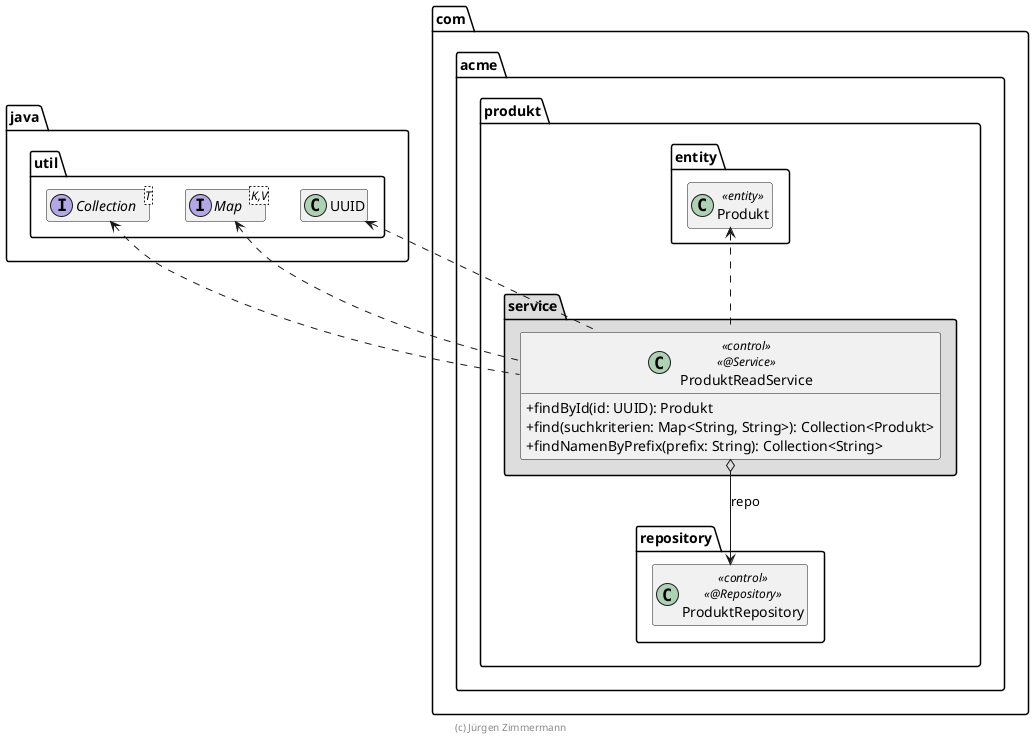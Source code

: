 ' Copyright (C) 2019 - present Juergen Zimmermann, Hochschule Karlsruhe
'
' This program is free software: you can redistribute it and/or modify
' it under the terms of the GNU General Public License as published by
' the Free Software Foundation, either version 3 of the License, or
' (at your option) any later version.
'
' This program is distributed in the hope that it will be useful,
' but WITHOUT ANY WARRANTY; without even the implied warranty of
' MERCHANTABILITY or FITNESS FOR A PARTICULAR PURPOSE.  See the
' GNU General Public License for more details.
'
' You should have received a copy of the GNU General Public License
' along with this program.  If not, see <https://www.gnu.org/licenses/>.
@startuml ProduktReadService

skinparam classAttributeIconSize 0

package java.util {
    interface Collection<T>
    interface Map<K,V>
    class UUID
}

package com.acme.produkt {
    package entity {
        class Produkt << entity >>
    }

    package repository {
        class ProduktRepository << control >> << @Repository >>
    }

    package service #DDDDDD {
        class ProduktReadService << control >> << @Service >> {
            + findById(id: UUID): Produkt
            + find(suchkriterien: Map<String, String>): Collection<Produkt>
            + findNamenByPrefix(prefix: String): Collection<String>
        }

        ProduktReadService o--> ProduktRepository : repo
        ProduktReadService .up.> Produkt
        ProduktReadService .up.> UUID
        ProduktReadService .up> Collection
        ProduktReadService .up.> Map
    }
}

hide empty members

footer (c) Jürgen Zimmermann

@enduml
